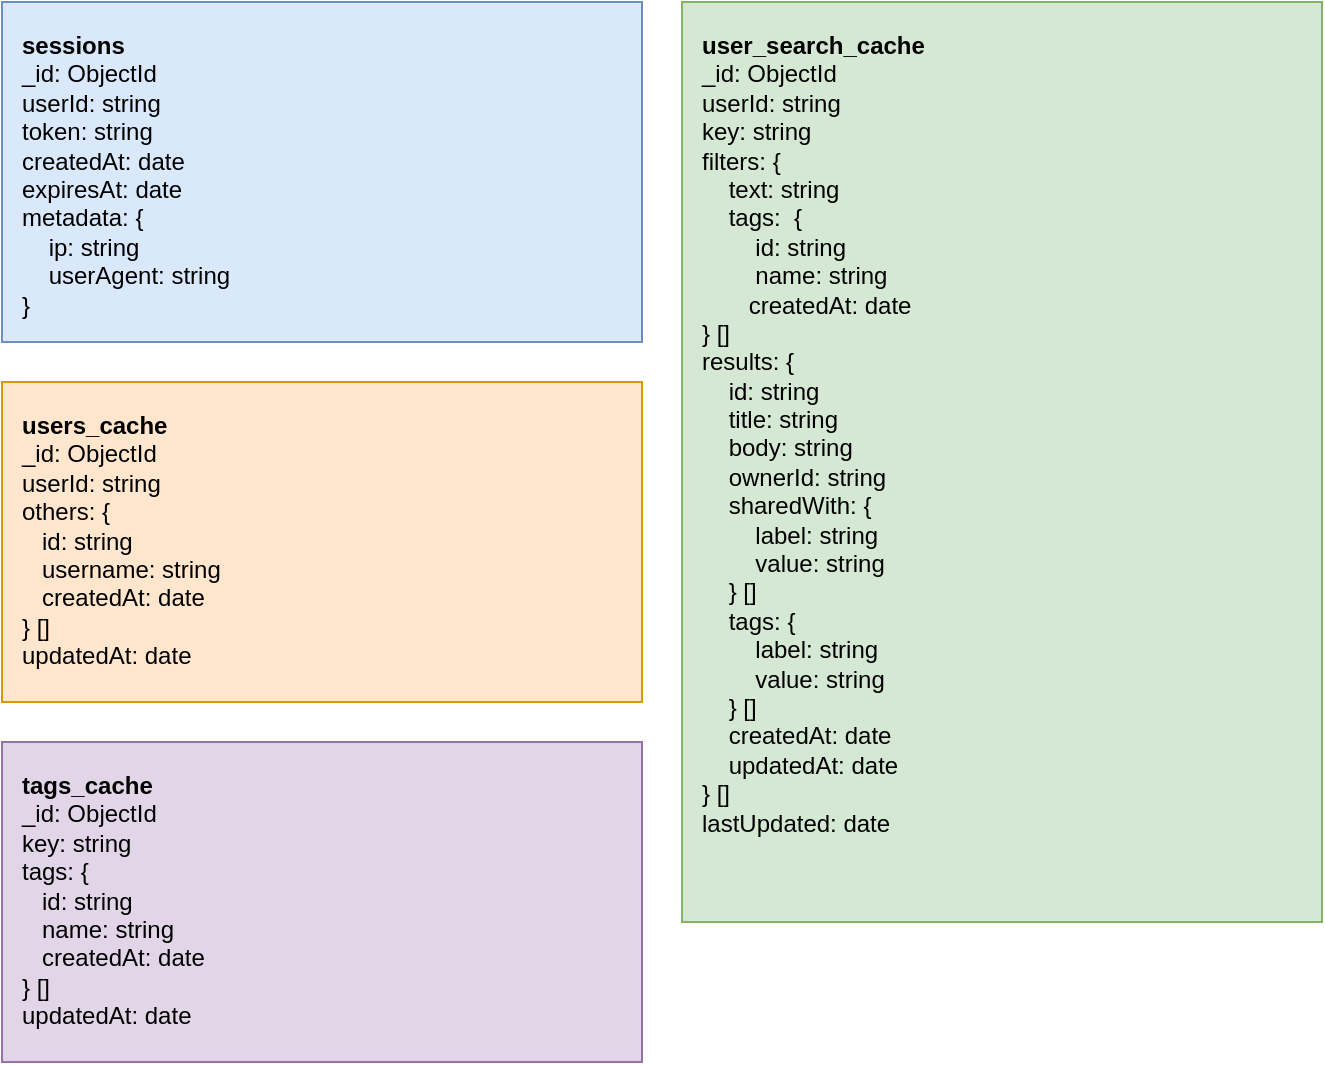 <mxfile version="28.2.1">
  <diagram name="Mongo Collections" id="srjI_qCr4sX0Wf1FeJ5i">
    <mxGraphModel dx="1306" dy="836" grid="1" gridSize="10" guides="1" tooltips="1" connect="1" arrows="1" fold="1" page="1" pageScale="1" pageWidth="827" pageHeight="1169" math="0" shadow="0">
      <root>
        <mxCell id="0" />
        <mxCell id="1" parent="0" />
        <mxCell id="7ZMDrAOnLRnl1Z3LIGsg-1" value="&lt;b&gt;sessions&lt;/b&gt;&lt;br&gt;_id: ObjectId&lt;br&gt;userId: string&lt;br&gt;token: string&lt;br&gt;createdAt: date&lt;br&gt;expiresAt: date&lt;br&gt;metadata: {&lt;div&gt;&amp;nbsp; &amp;nbsp; ip: string&lt;/div&gt;&lt;div&gt;&amp;nbsp; &amp;nbsp; userAgent: string&lt;/div&gt;&lt;div&gt;}&lt;/div&gt;" style="shape=rectangle;whiteSpace=wrap;html=1;rounded=0;glass=0;fillColor=#dae8fc;strokeColor=#6c8ebf;shadow=0;align=left;verticalAlign=top;spacingTop=8;spacingLeft=8;spacingRight=8;spacingBottom=8;" vertex="1" parent="1">
          <mxGeometry x="80" y="80" width="320" height="170" as="geometry" />
        </mxCell>
        <mxCell id="7ZMDrAOnLRnl1Z3LIGsg-2" value="&lt;b&gt;users_cache&lt;/b&gt;&lt;br&gt;_id: ObjectId&lt;br&gt;userId: string&lt;br&gt;others: {&lt;br&gt;&amp;nbsp; &amp;nbsp;id: string&lt;br&gt;&amp;nbsp; &amp;nbsp;username: string&lt;br&gt;&amp;nbsp; &amp;nbsp;createdAt: date&lt;br&gt;} []&lt;br&gt;updatedAt: date" style="shape=rectangle;whiteSpace=wrap;html=1;rounded=0;glass=0;fillColor=#ffe6cc;strokeColor=#d79b00;shadow=0;align=left;verticalAlign=top;spacingTop=8;spacingLeft=8;spacingRight=8;spacingBottom=8;" vertex="1" parent="1">
          <mxGeometry x="80" y="270" width="320" height="160" as="geometry" />
        </mxCell>
        <mxCell id="7ZMDrAOnLRnl1Z3LIGsg-3" value="&lt;b&gt;tags_cache&lt;/b&gt;&lt;br&gt;_id: ObjectId&lt;br&gt;key: string&lt;div&gt;tags: {&lt;/div&gt;&lt;div&gt;&amp;nbsp; &amp;nbsp;id: string&lt;br&gt;&amp;nbsp; &amp;nbsp;name: string&lt;br&gt;&amp;nbsp; &amp;nbsp;createdAt: date&lt;/div&gt;&lt;div&gt;} []&lt;br&gt;updatedAt: date&lt;/div&gt;" style="shape=rectangle;whiteSpace=wrap;html=1;rounded=0;glass=0;fillColor=#e1d5e7;strokeColor=#9673a6;shadow=0;align=left;verticalAlign=top;spacingTop=8;spacingLeft=8;spacingRight=8;spacingBottom=8;" vertex="1" parent="1">
          <mxGeometry x="80" y="450" width="320" height="160" as="geometry" />
        </mxCell>
        <mxCell id="7ZMDrAOnLRnl1Z3LIGsg-4" value="&lt;b&gt;user_search_cache&lt;/b&gt;&lt;br&gt;_id: ObjectId&lt;br&gt;userId: string&lt;br&gt;key: string&lt;div&gt;filters: {&lt;br&gt;&amp;nbsp; &amp;nbsp; text: string&lt;br&gt;&amp;nbsp; &amp;nbsp; tags:&amp;nbsp;&lt;span style=&quot;background-color: transparent; color: light-dark(rgb(0, 0, 0), rgb(255, 255, 255));&quot;&gt;&amp;nbsp;&lt;/span&gt;&lt;span style=&quot;background-color: transparent; color: light-dark(rgb(0, 0, 0), rgb(255, 255, 255));&quot;&gt;{&lt;/span&gt;&lt;div&gt;&amp;nbsp; &amp;nbsp; &amp;nbsp; &amp;nbsp; id: string&lt;br&gt;&amp;nbsp; &amp;nbsp; &amp;nbsp; &amp;nbsp; name: string&lt;br&gt;&amp;nbsp; &amp;nbsp; &amp;nbsp; &amp;nbsp;createdAt: date&lt;/div&gt;&lt;div&gt;} []&lt;/div&gt;results: {&lt;/div&gt;&lt;div&gt;&amp;nbsp; &amp;nbsp; id: string&lt;br&gt;&amp;nbsp; &amp;nbsp; title: string&lt;br&gt;&amp;nbsp; &amp;nbsp; body: string&lt;br&gt;&amp;nbsp; &amp;nbsp; ownerId: string&lt;br&gt;&amp;nbsp; &amp;nbsp; sharedWith:&lt;span style=&quot;background-color: transparent; color: light-dark(rgb(0, 0, 0), rgb(255, 255, 255));&quot;&gt;&amp;nbsp;&lt;/span&gt;&lt;span style=&quot;background-color: transparent; color: light-dark(rgb(0, 0, 0), rgb(255, 255, 255));&quot;&gt;{&lt;/span&gt;&lt;div&gt;&amp;nbsp; &amp;nbsp; &amp;nbsp; &amp;nbsp; label: string&lt;br&gt;&amp;nbsp; &amp;nbsp; &amp;nbsp; &amp;nbsp; value: string&lt;br&gt;&lt;/div&gt;&lt;div&gt;&amp;nbsp; &amp;nbsp; } []&lt;/div&gt;&amp;nbsp; &amp;nbsp; tags:&amp;nbsp;&lt;span style=&quot;color: light-dark(rgb(0, 0, 0), rgb(255, 255, 255)); background-color: transparent;&quot;&gt;{&lt;/span&gt;&lt;div&gt;&amp;nbsp; &amp;nbsp; &amp;nbsp; &amp;nbsp; label: string&lt;br&gt;&amp;nbsp; &amp;nbsp; &amp;nbsp; &amp;nbsp; value: string&lt;br&gt;&lt;/div&gt;&lt;div&gt;&amp;nbsp; &amp;nbsp; } []&lt;/div&gt;&amp;nbsp; &amp;nbsp; createdAt: date&lt;br&gt;&amp;nbsp; &amp;nbsp; updatedAt: date&lt;/div&gt;&lt;div&gt;} []&lt;br&gt;lastUpdated: date&lt;/div&gt;" style="shape=rectangle;whiteSpace=wrap;html=1;rounded=0;glass=0;fillColor=#d5e8d4;strokeColor=#82b366;shadow=0;align=left;verticalAlign=top;spacingTop=8;spacingLeft=8;spacingRight=8;spacingBottom=8;" vertex="1" parent="1">
          <mxGeometry x="420" y="80" width="320" height="460" as="geometry" />
        </mxCell>
      </root>
    </mxGraphModel>
  </diagram>
</mxfile>
